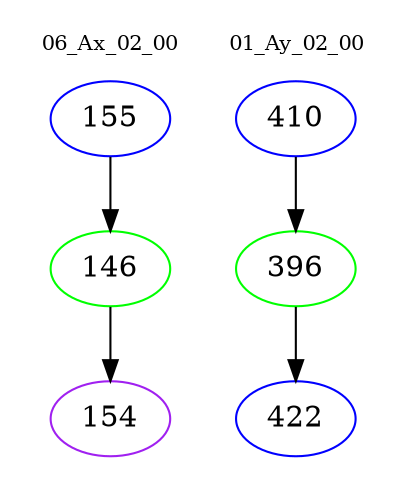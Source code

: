 digraph{
subgraph cluster_0 {
color = white
label = "06_Ax_02_00";
fontsize=10;
T0_155 [label="155", color="blue"]
T0_155 -> T0_146 [color="black"]
T0_146 [label="146", color="green"]
T0_146 -> T0_154 [color="black"]
T0_154 [label="154", color="purple"]
}
subgraph cluster_1 {
color = white
label = "01_Ay_02_00";
fontsize=10;
T1_410 [label="410", color="blue"]
T1_410 -> T1_396 [color="black"]
T1_396 [label="396", color="green"]
T1_396 -> T1_422 [color="black"]
T1_422 [label="422", color="blue"]
}
}
